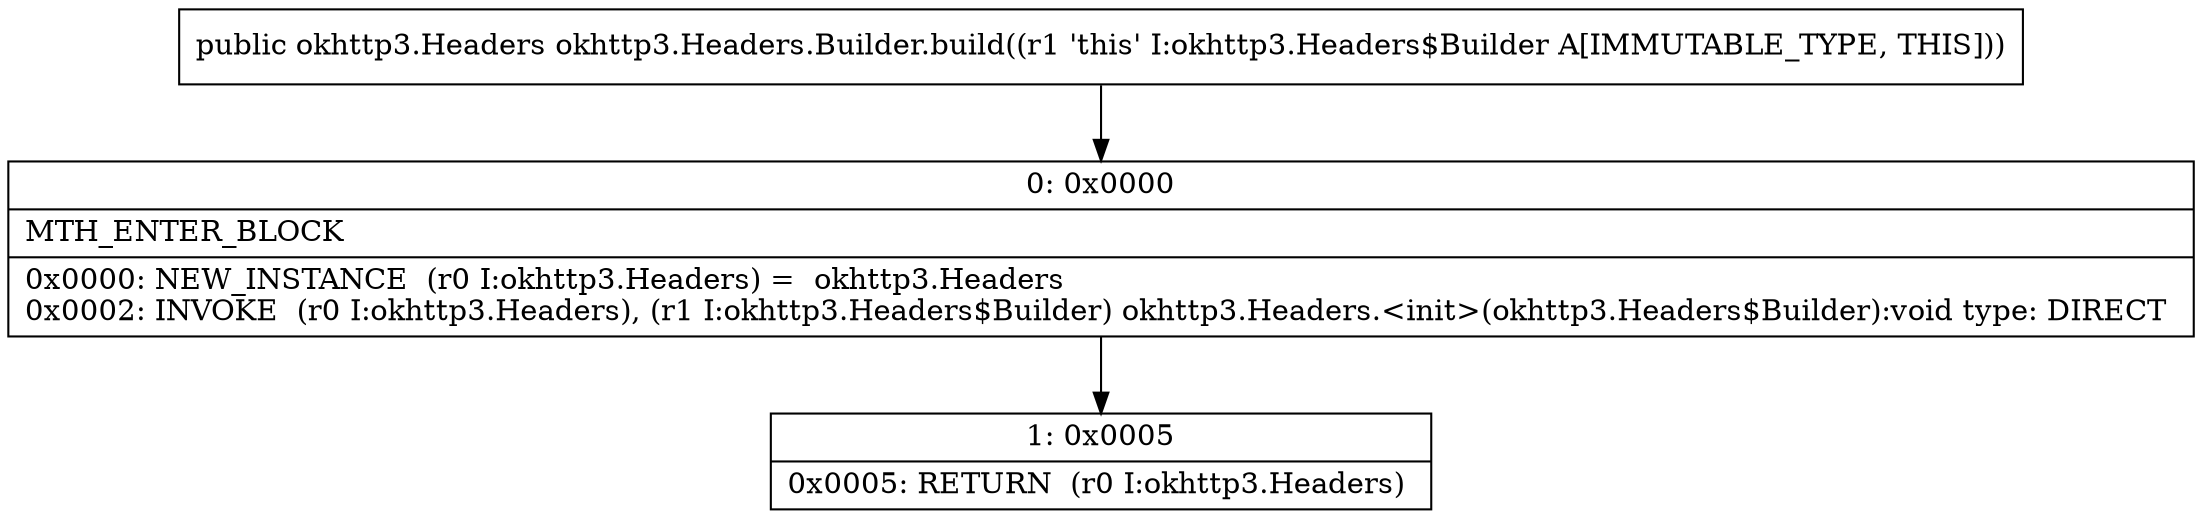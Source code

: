 digraph "CFG forokhttp3.Headers.Builder.build()Lokhttp3\/Headers;" {
Node_0 [shape=record,label="{0\:\ 0x0000|MTH_ENTER_BLOCK\l|0x0000: NEW_INSTANCE  (r0 I:okhttp3.Headers) =  okhttp3.Headers \l0x0002: INVOKE  (r0 I:okhttp3.Headers), (r1 I:okhttp3.Headers$Builder) okhttp3.Headers.\<init\>(okhttp3.Headers$Builder):void type: DIRECT \l}"];
Node_1 [shape=record,label="{1\:\ 0x0005|0x0005: RETURN  (r0 I:okhttp3.Headers) \l}"];
MethodNode[shape=record,label="{public okhttp3.Headers okhttp3.Headers.Builder.build((r1 'this' I:okhttp3.Headers$Builder A[IMMUTABLE_TYPE, THIS])) }"];
MethodNode -> Node_0;
Node_0 -> Node_1;
}

